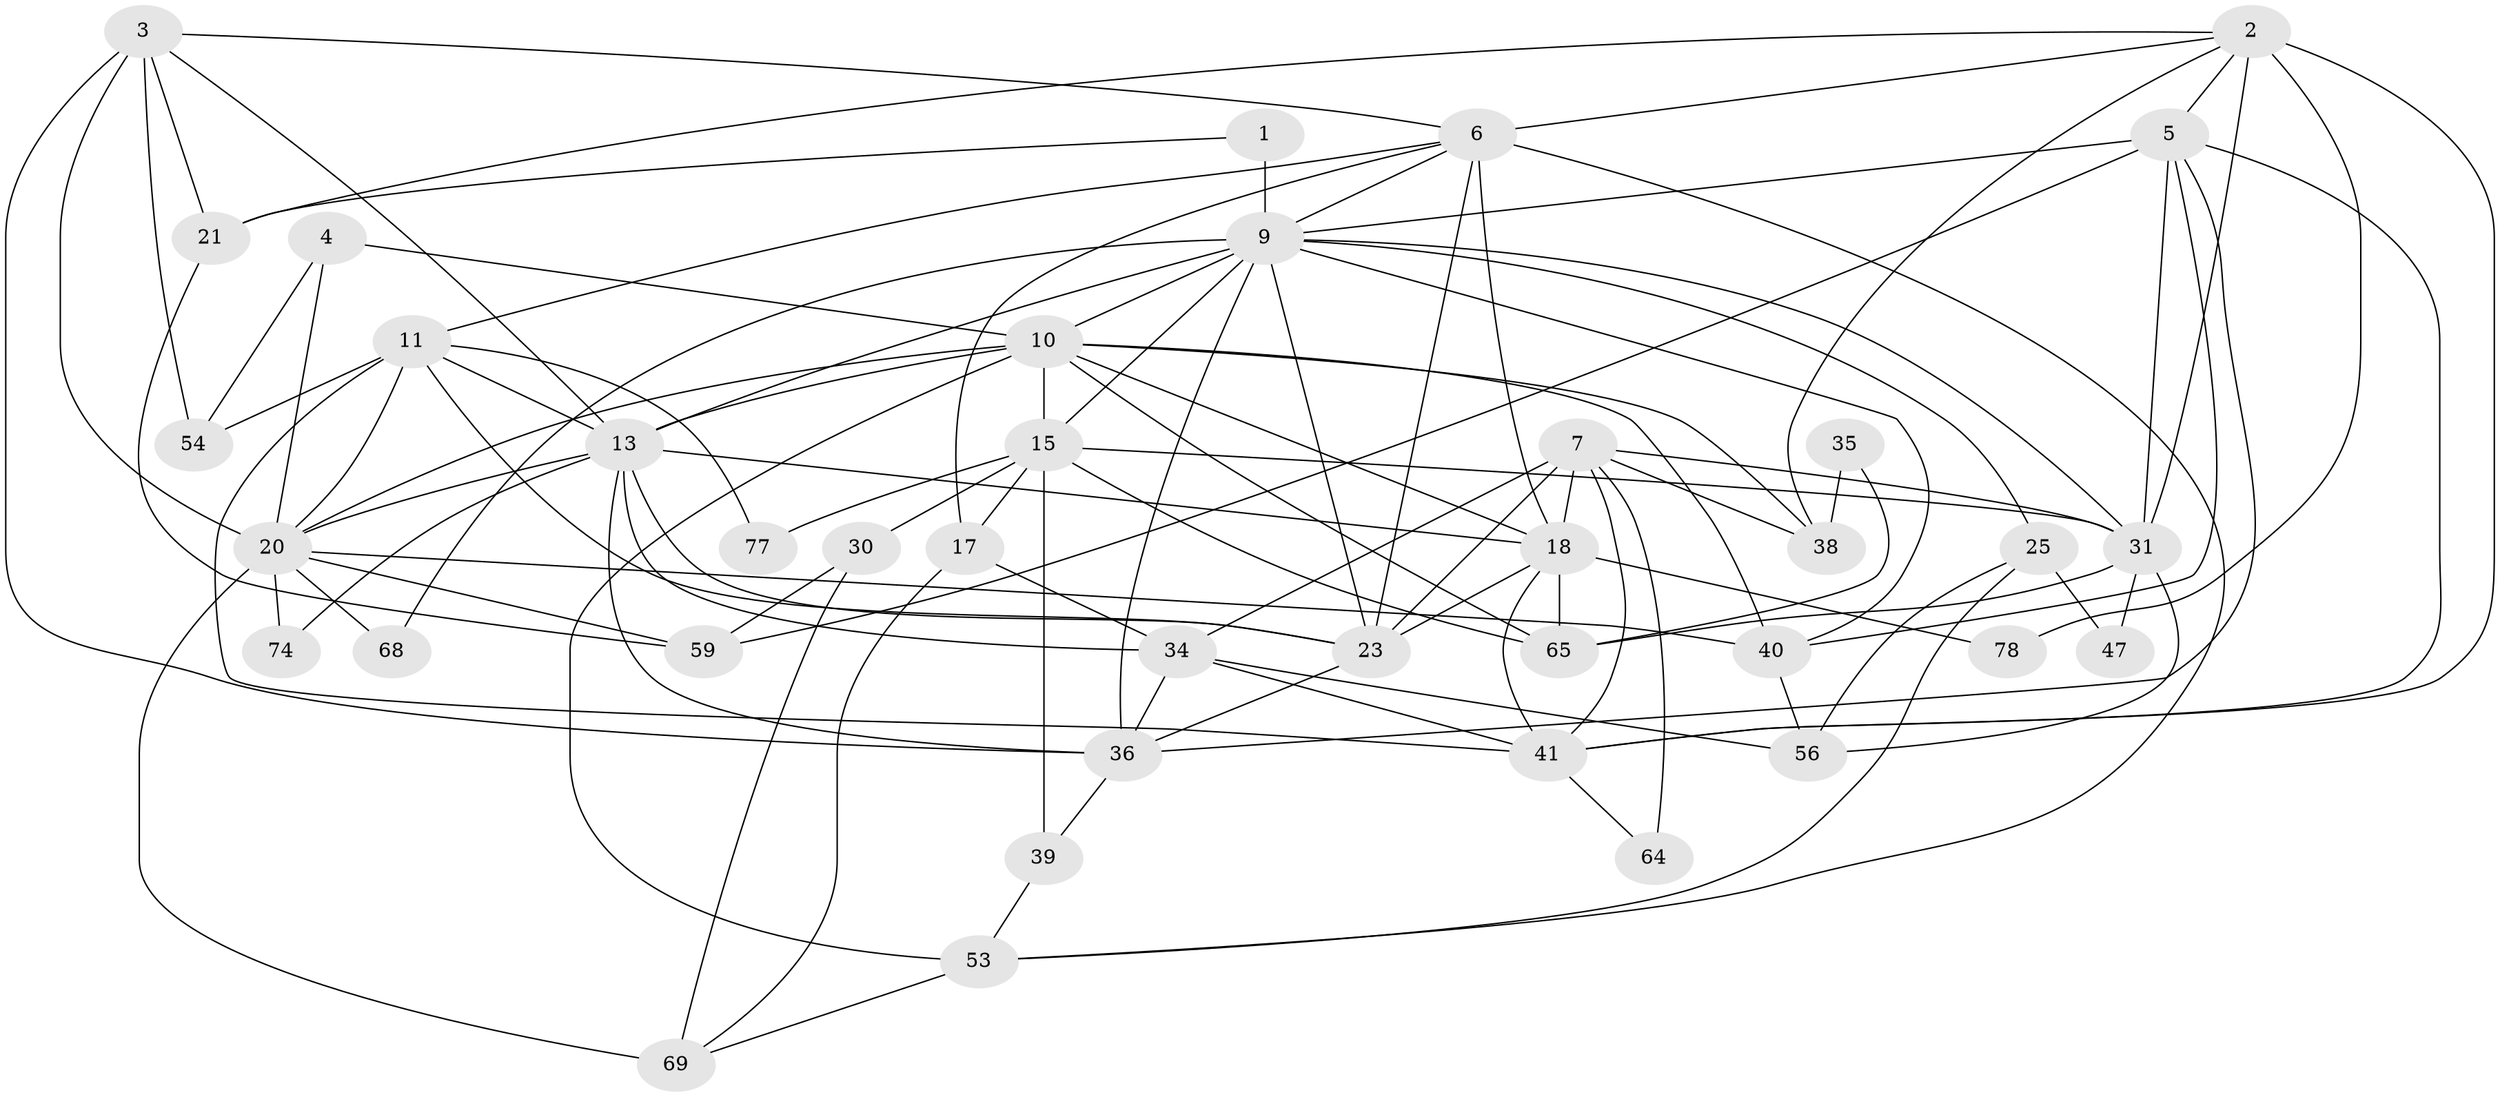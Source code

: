 // original degree distribution, {3: 0.24358974358974358, 5: 0.1794871794871795, 4: 0.24358974358974358, 6: 0.1282051282051282, 7: 0.01282051282051282, 2: 0.16666666666666666, 8: 0.02564102564102564}
// Generated by graph-tools (version 1.1) at 2025/15/03/09/25 04:15:08]
// undirected, 39 vertices, 103 edges
graph export_dot {
graph [start="1"]
  node [color=gray90,style=filled];
  1;
  2 [super="+8"];
  3 [super="+76"];
  4;
  5 [super="+29+50"];
  6 [super="+22+55"];
  7 [super="+49"];
  9 [super="+12"];
  10 [super="+32+48+16"];
  11 [super="+27+42"];
  13 [super="+24+60+14"];
  15 [super="+19"];
  17;
  18 [super="+43"];
  20 [super="+45+70"];
  21;
  23 [super="+26+33"];
  25;
  30;
  31 [super="+62+63"];
  34 [super="+61"];
  35;
  36 [super="+37+46"];
  38;
  39;
  40 [super="+73"];
  41;
  47;
  53;
  54;
  56;
  59 [super="+71"];
  64;
  65;
  68;
  69;
  74;
  77;
  78;
  1 -- 21;
  1 -- 9 [weight=2];
  2 -- 41;
  2 -- 21;
  2 -- 38;
  2 -- 78;
  2 -- 5;
  2 -- 6;
  2 -- 31 [weight=2];
  3 -- 6;
  3 -- 21;
  3 -- 54;
  3 -- 20;
  3 -- 36;
  3 -- 13;
  4 -- 54;
  4 -- 20;
  4 -- 10;
  5 -- 31;
  5 -- 59 [weight=2];
  5 -- 36;
  5 -- 40;
  5 -- 41;
  5 -- 9;
  6 -- 18;
  6 -- 11;
  6 -- 23;
  6 -- 9;
  6 -- 17;
  6 -- 53;
  7 -- 41;
  7 -- 38;
  7 -- 64;
  7 -- 18;
  7 -- 34;
  7 -- 23;
  7 -- 31;
  9 -- 15;
  9 -- 68;
  9 -- 36;
  9 -- 40;
  9 -- 13;
  9 -- 23;
  9 -- 25;
  9 -- 31;
  9 -- 10;
  10 -- 40 [weight=3];
  10 -- 65;
  10 -- 38;
  10 -- 18;
  10 -- 53 [weight=2];
  10 -- 20;
  10 -- 13 [weight=3];
  10 -- 15;
  11 -- 77 [weight=2];
  11 -- 20;
  11 -- 23;
  11 -- 41;
  11 -- 13;
  11 -- 54;
  13 -- 74;
  13 -- 36;
  13 -- 23;
  13 -- 18;
  13 -- 34;
  13 -- 20;
  15 -- 65;
  15 -- 17 [weight=2];
  15 -- 77;
  15 -- 39;
  15 -- 30;
  15 -- 31;
  17 -- 69;
  17 -- 34;
  18 -- 41 [weight=2];
  18 -- 23;
  18 -- 65;
  18 -- 78;
  20 -- 68;
  20 -- 69;
  20 -- 74;
  20 -- 40;
  20 -- 59;
  21 -- 59;
  23 -- 36;
  25 -- 56;
  25 -- 53;
  25 -- 47;
  30 -- 69;
  30 -- 59;
  31 -- 56;
  31 -- 65;
  31 -- 47;
  34 -- 56;
  34 -- 41;
  34 -- 36;
  35 -- 65;
  35 -- 38;
  36 -- 39;
  39 -- 53;
  40 -- 56;
  41 -- 64;
  53 -- 69;
}
